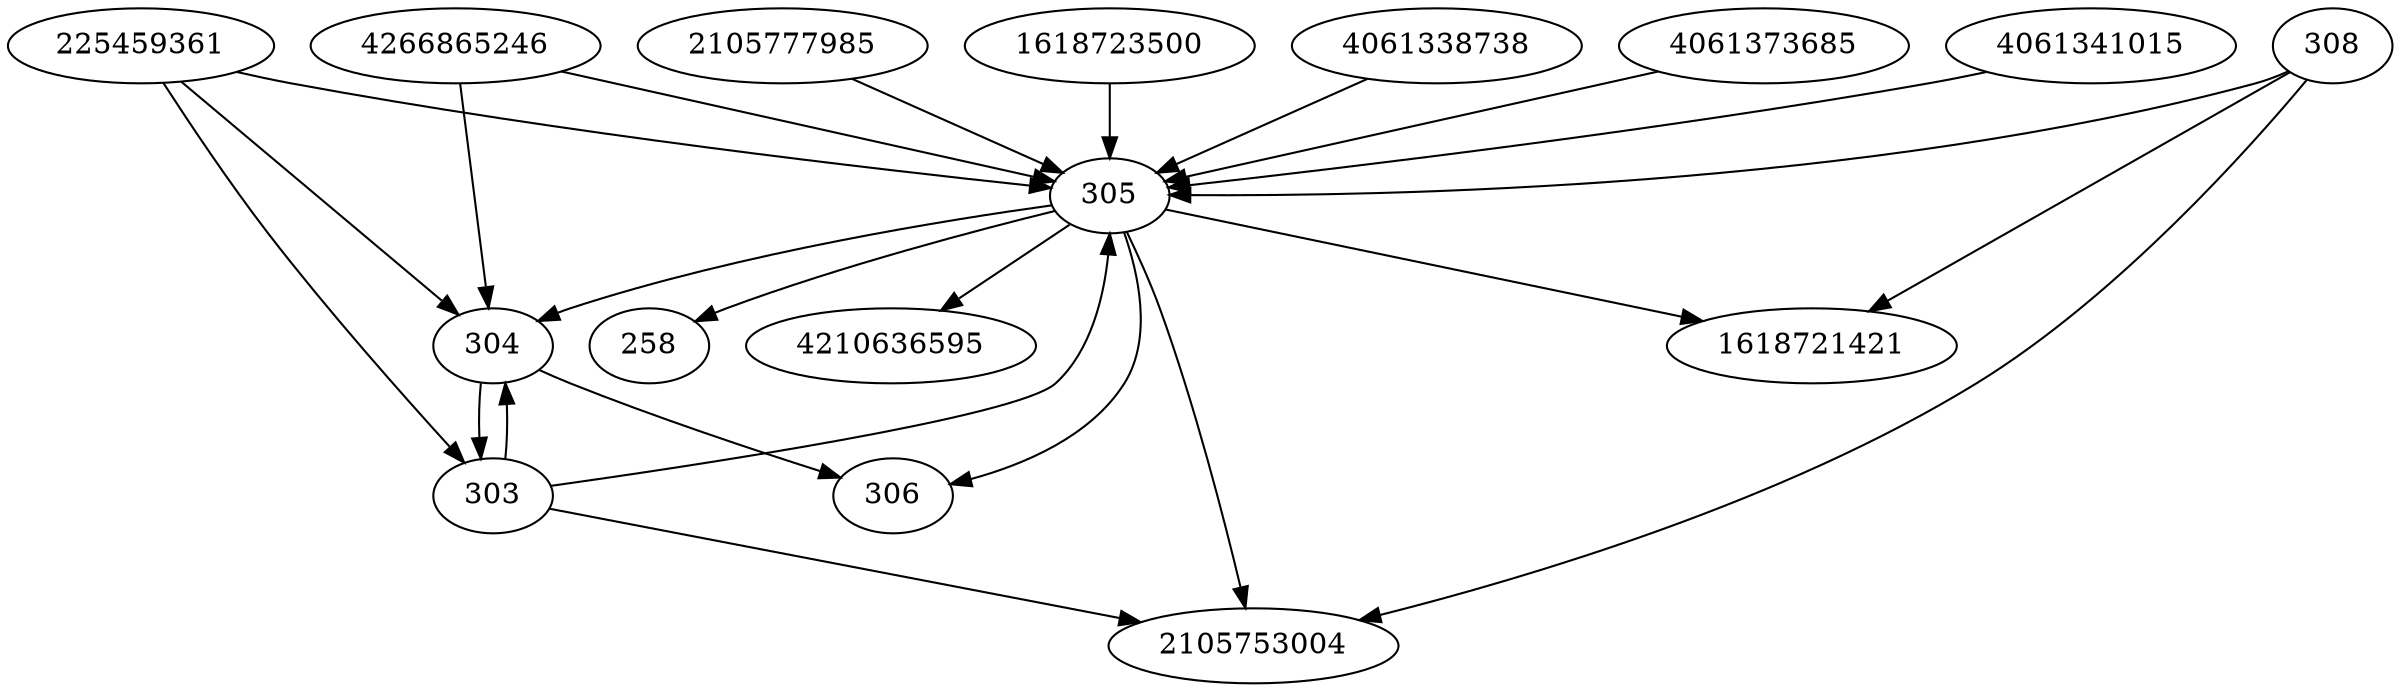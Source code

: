 strict digraph  {
2105777985;
258;
225459361;
1618723500;
2105753004;
1618721421;
303;
304;
305;
4061338738;
306;
308;
4061373685;
4210636595;
4061341015;
4266865246;
2105777985 -> 305;
225459361 -> 303;
225459361 -> 304;
225459361 -> 305;
1618723500 -> 305;
303 -> 2105753004;
303 -> 305;
303 -> 304;
304 -> 306;
304 -> 303;
305 -> 2105753004;
305 -> 1618721421;
305 -> 258;
305 -> 306;
305 -> 304;
305 -> 4210636595;
4061338738 -> 305;
308 -> 2105753004;
308 -> 1618721421;
308 -> 305;
4061373685 -> 305;
4061341015 -> 305;
4266865246 -> 304;
4266865246 -> 305;
}
